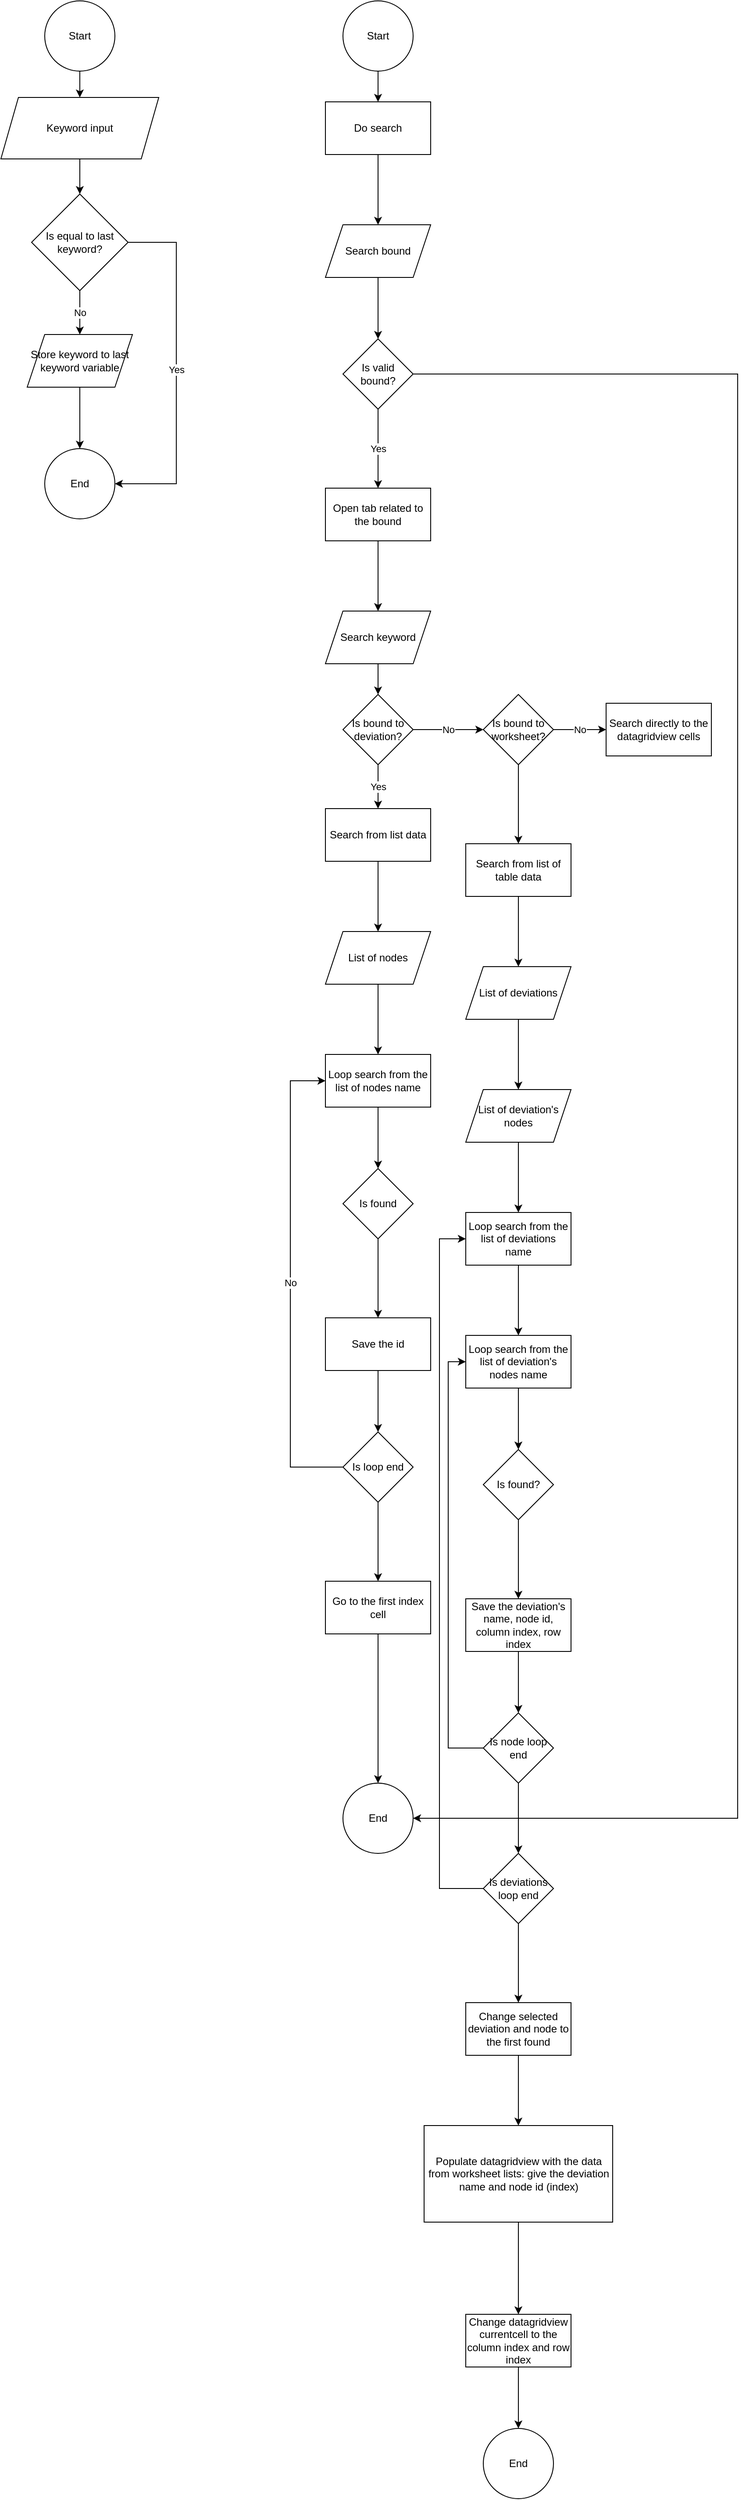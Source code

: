 <mxfile version="21.2.9" type="github">
  <diagram name="Page-1" id="9BkXzwweFVbUNhBe2nNm">
    <mxGraphModel dx="1434" dy="788" grid="1" gridSize="10" guides="1" tooltips="1" connect="1" arrows="1" fold="1" page="1" pageScale="1" pageWidth="850" pageHeight="1100" math="0" shadow="0">
      <root>
        <mxCell id="0" />
        <mxCell id="1" parent="0" />
        <mxCell id="NLFabX4vu67sbdu0pcGB-6" value="" style="edgeStyle=orthogonalEdgeStyle;rounded=0;orthogonalLoop=1;jettySize=auto;html=1;" edge="1" parent="1" source="VJtJphvIuWgEXmaXCgwG-1" target="NLFabX4vu67sbdu0pcGB-1">
          <mxGeometry relative="1" as="geometry" />
        </mxCell>
        <mxCell id="VJtJphvIuWgEXmaXCgwG-1" value="Start" style="ellipse;whiteSpace=wrap;html=1;aspect=fixed;" parent="1" vertex="1">
          <mxGeometry x="170" y="80" width="80" height="80" as="geometry" />
        </mxCell>
        <mxCell id="NLFabX4vu67sbdu0pcGB-5" value="" style="edgeStyle=orthogonalEdgeStyle;rounded=0;orthogonalLoop=1;jettySize=auto;html=1;" edge="1" parent="1" source="NLFabX4vu67sbdu0pcGB-1" target="NLFabX4vu67sbdu0pcGB-2">
          <mxGeometry relative="1" as="geometry" />
        </mxCell>
        <mxCell id="NLFabX4vu67sbdu0pcGB-1" value="Keyword input" style="shape=parallelogram;perimeter=parallelogramPerimeter;whiteSpace=wrap;html=1;fixedSize=1;" vertex="1" parent="1">
          <mxGeometry x="120" y="190" width="180" height="70" as="geometry" />
        </mxCell>
        <mxCell id="NLFabX4vu67sbdu0pcGB-4" value="No" style="edgeStyle=orthogonalEdgeStyle;rounded=0;orthogonalLoop=1;jettySize=auto;html=1;" edge="1" parent="1" source="NLFabX4vu67sbdu0pcGB-2" target="NLFabX4vu67sbdu0pcGB-3">
          <mxGeometry relative="1" as="geometry" />
        </mxCell>
        <mxCell id="NLFabX4vu67sbdu0pcGB-9" value="Yes" style="edgeStyle=orthogonalEdgeStyle;rounded=0;orthogonalLoop=1;jettySize=auto;html=1;entryX=1;entryY=0.5;entryDx=0;entryDy=0;" edge="1" parent="1" source="NLFabX4vu67sbdu0pcGB-2" target="NLFabX4vu67sbdu0pcGB-7">
          <mxGeometry relative="1" as="geometry">
            <Array as="points">
              <mxPoint x="320" y="355" />
              <mxPoint x="320" y="630" />
            </Array>
          </mxGeometry>
        </mxCell>
        <mxCell id="NLFabX4vu67sbdu0pcGB-2" value="Is equal to last keyword?" style="rhombus;whiteSpace=wrap;html=1;" vertex="1" parent="1">
          <mxGeometry x="155" y="300" width="110" height="110" as="geometry" />
        </mxCell>
        <mxCell id="NLFabX4vu67sbdu0pcGB-8" value="" style="edgeStyle=orthogonalEdgeStyle;rounded=0;orthogonalLoop=1;jettySize=auto;html=1;" edge="1" parent="1" source="NLFabX4vu67sbdu0pcGB-3" target="NLFabX4vu67sbdu0pcGB-7">
          <mxGeometry relative="1" as="geometry" />
        </mxCell>
        <mxCell id="NLFabX4vu67sbdu0pcGB-3" value="Store keyword to last keyword variable" style="shape=parallelogram;perimeter=parallelogramPerimeter;whiteSpace=wrap;html=1;fixedSize=1;" vertex="1" parent="1">
          <mxGeometry x="150" y="460" width="120" height="60" as="geometry" />
        </mxCell>
        <mxCell id="NLFabX4vu67sbdu0pcGB-7" value="End" style="ellipse;whiteSpace=wrap;html=1;" vertex="1" parent="1">
          <mxGeometry x="170" y="590" width="80" height="80" as="geometry" />
        </mxCell>
        <mxCell id="NLFabX4vu67sbdu0pcGB-16" value="" style="edgeStyle=orthogonalEdgeStyle;rounded=0;orthogonalLoop=1;jettySize=auto;html=1;" edge="1" parent="1" source="NLFabX4vu67sbdu0pcGB-14" target="NLFabX4vu67sbdu0pcGB-15">
          <mxGeometry relative="1" as="geometry" />
        </mxCell>
        <mxCell id="NLFabX4vu67sbdu0pcGB-14" value="Start" style="ellipse;whiteSpace=wrap;html=1;aspect=fixed;" vertex="1" parent="1">
          <mxGeometry x="510" y="80" width="80" height="80" as="geometry" />
        </mxCell>
        <mxCell id="NLFabX4vu67sbdu0pcGB-18" value="" style="edgeStyle=orthogonalEdgeStyle;rounded=0;orthogonalLoop=1;jettySize=auto;html=1;" edge="1" parent="1" source="NLFabX4vu67sbdu0pcGB-15" target="NLFabX4vu67sbdu0pcGB-17">
          <mxGeometry relative="1" as="geometry" />
        </mxCell>
        <mxCell id="NLFabX4vu67sbdu0pcGB-15" value="Do search" style="whiteSpace=wrap;html=1;" vertex="1" parent="1">
          <mxGeometry x="490" y="195" width="120" height="60" as="geometry" />
        </mxCell>
        <mxCell id="NLFabX4vu67sbdu0pcGB-20" value="" style="edgeStyle=orthogonalEdgeStyle;rounded=0;orthogonalLoop=1;jettySize=auto;html=1;" edge="1" parent="1" source="NLFabX4vu67sbdu0pcGB-17" target="NLFabX4vu67sbdu0pcGB-19">
          <mxGeometry relative="1" as="geometry" />
        </mxCell>
        <mxCell id="NLFabX4vu67sbdu0pcGB-17" value="Search bound" style="shape=parallelogram;perimeter=parallelogramPerimeter;whiteSpace=wrap;html=1;fixedSize=1;" vertex="1" parent="1">
          <mxGeometry x="490" y="335" width="120" height="60" as="geometry" />
        </mxCell>
        <mxCell id="NLFabX4vu67sbdu0pcGB-22" value="Yes" style="edgeStyle=orthogonalEdgeStyle;rounded=0;orthogonalLoop=1;jettySize=auto;html=1;" edge="1" parent="1" source="NLFabX4vu67sbdu0pcGB-19" target="NLFabX4vu67sbdu0pcGB-21">
          <mxGeometry relative="1" as="geometry" />
        </mxCell>
        <mxCell id="NLFabX4vu67sbdu0pcGB-45" style="edgeStyle=orthogonalEdgeStyle;rounded=0;orthogonalLoop=1;jettySize=auto;html=1;entryX=1;entryY=0.5;entryDx=0;entryDy=0;" edge="1" parent="1" source="NLFabX4vu67sbdu0pcGB-19" target="NLFabX4vu67sbdu0pcGB-43">
          <mxGeometry relative="1" as="geometry">
            <Array as="points">
              <mxPoint x="960" y="505" />
              <mxPoint x="960" y="2150" />
            </Array>
          </mxGeometry>
        </mxCell>
        <mxCell id="NLFabX4vu67sbdu0pcGB-19" value="Is valid bound?" style="rhombus;whiteSpace=wrap;html=1;" vertex="1" parent="1">
          <mxGeometry x="510" y="465" width="80" height="80" as="geometry" />
        </mxCell>
        <mxCell id="NLFabX4vu67sbdu0pcGB-24" value="" style="edgeStyle=orthogonalEdgeStyle;rounded=0;orthogonalLoop=1;jettySize=auto;html=1;" edge="1" parent="1" source="NLFabX4vu67sbdu0pcGB-21" target="NLFabX4vu67sbdu0pcGB-23">
          <mxGeometry relative="1" as="geometry" />
        </mxCell>
        <mxCell id="NLFabX4vu67sbdu0pcGB-21" value="Open tab related to the bound" style="whiteSpace=wrap;html=1;" vertex="1" parent="1">
          <mxGeometry x="490" y="635" width="120" height="60" as="geometry" />
        </mxCell>
        <mxCell id="NLFabX4vu67sbdu0pcGB-26" value="" style="edgeStyle=orthogonalEdgeStyle;rounded=0;orthogonalLoop=1;jettySize=auto;html=1;" edge="1" parent="1" source="NLFabX4vu67sbdu0pcGB-23" target="NLFabX4vu67sbdu0pcGB-25">
          <mxGeometry relative="1" as="geometry" />
        </mxCell>
        <mxCell id="NLFabX4vu67sbdu0pcGB-23" value="Search keyword" style="shape=parallelogram;perimeter=parallelogramPerimeter;whiteSpace=wrap;html=1;fixedSize=1;" vertex="1" parent="1">
          <mxGeometry x="490" y="775" width="120" height="60" as="geometry" />
        </mxCell>
        <mxCell id="NLFabX4vu67sbdu0pcGB-28" value="Yes" style="edgeStyle=orthogonalEdgeStyle;rounded=0;orthogonalLoop=1;jettySize=auto;html=1;" edge="1" parent="1" source="NLFabX4vu67sbdu0pcGB-25" target="NLFabX4vu67sbdu0pcGB-27">
          <mxGeometry relative="1" as="geometry" />
        </mxCell>
        <mxCell id="NLFabX4vu67sbdu0pcGB-47" value="No" style="edgeStyle=orthogonalEdgeStyle;rounded=0;orthogonalLoop=1;jettySize=auto;html=1;" edge="1" parent="1" source="NLFabX4vu67sbdu0pcGB-25" target="NLFabX4vu67sbdu0pcGB-46">
          <mxGeometry relative="1" as="geometry" />
        </mxCell>
        <mxCell id="NLFabX4vu67sbdu0pcGB-25" value="Is bound to deviation?" style="rhombus;whiteSpace=wrap;html=1;" vertex="1" parent="1">
          <mxGeometry x="510" y="870" width="80" height="80" as="geometry" />
        </mxCell>
        <mxCell id="NLFabX4vu67sbdu0pcGB-30" value="" style="edgeStyle=orthogonalEdgeStyle;rounded=0;orthogonalLoop=1;jettySize=auto;html=1;" edge="1" parent="1" source="NLFabX4vu67sbdu0pcGB-27" target="NLFabX4vu67sbdu0pcGB-29">
          <mxGeometry relative="1" as="geometry" />
        </mxCell>
        <mxCell id="NLFabX4vu67sbdu0pcGB-27" value="Search from list data" style="whiteSpace=wrap;html=1;" vertex="1" parent="1">
          <mxGeometry x="490" y="1000" width="120" height="60" as="geometry" />
        </mxCell>
        <mxCell id="NLFabX4vu67sbdu0pcGB-32" value="" style="edgeStyle=orthogonalEdgeStyle;rounded=0;orthogonalLoop=1;jettySize=auto;html=1;" edge="1" parent="1" source="NLFabX4vu67sbdu0pcGB-29" target="NLFabX4vu67sbdu0pcGB-31">
          <mxGeometry relative="1" as="geometry" />
        </mxCell>
        <mxCell id="NLFabX4vu67sbdu0pcGB-29" value="List of nodes" style="shape=parallelogram;perimeter=parallelogramPerimeter;whiteSpace=wrap;html=1;fixedSize=1;" vertex="1" parent="1">
          <mxGeometry x="490" y="1140" width="120" height="60" as="geometry" />
        </mxCell>
        <mxCell id="NLFabX4vu67sbdu0pcGB-34" value="" style="edgeStyle=orthogonalEdgeStyle;rounded=0;orthogonalLoop=1;jettySize=auto;html=1;" edge="1" parent="1" source="NLFabX4vu67sbdu0pcGB-31" target="NLFabX4vu67sbdu0pcGB-33">
          <mxGeometry relative="1" as="geometry" />
        </mxCell>
        <mxCell id="NLFabX4vu67sbdu0pcGB-31" value="Loop search from the list of nodes name" style="whiteSpace=wrap;html=1;" vertex="1" parent="1">
          <mxGeometry x="490" y="1280" width="120" height="60" as="geometry" />
        </mxCell>
        <mxCell id="NLFabX4vu67sbdu0pcGB-36" value="" style="edgeStyle=orthogonalEdgeStyle;rounded=0;orthogonalLoop=1;jettySize=auto;html=1;" edge="1" parent="1" source="NLFabX4vu67sbdu0pcGB-33" target="NLFabX4vu67sbdu0pcGB-35">
          <mxGeometry relative="1" as="geometry" />
        </mxCell>
        <mxCell id="NLFabX4vu67sbdu0pcGB-33" value="Is found" style="rhombus;whiteSpace=wrap;html=1;" vertex="1" parent="1">
          <mxGeometry x="510" y="1410" width="80" height="80" as="geometry" />
        </mxCell>
        <mxCell id="NLFabX4vu67sbdu0pcGB-38" value="" style="edgeStyle=orthogonalEdgeStyle;rounded=0;orthogonalLoop=1;jettySize=auto;html=1;" edge="1" parent="1" source="NLFabX4vu67sbdu0pcGB-35" target="NLFabX4vu67sbdu0pcGB-37">
          <mxGeometry relative="1" as="geometry" />
        </mxCell>
        <mxCell id="NLFabX4vu67sbdu0pcGB-35" value="Save the id" style="whiteSpace=wrap;html=1;" vertex="1" parent="1">
          <mxGeometry x="490" y="1580" width="120" height="60" as="geometry" />
        </mxCell>
        <mxCell id="NLFabX4vu67sbdu0pcGB-39" value="No" style="edgeStyle=orthogonalEdgeStyle;rounded=0;orthogonalLoop=1;jettySize=auto;html=1;entryX=0;entryY=0.5;entryDx=0;entryDy=0;" edge="1" parent="1" source="NLFabX4vu67sbdu0pcGB-37" target="NLFabX4vu67sbdu0pcGB-31">
          <mxGeometry relative="1" as="geometry">
            <Array as="points">
              <mxPoint x="450" y="1750" />
              <mxPoint x="450" y="1310" />
            </Array>
          </mxGeometry>
        </mxCell>
        <mxCell id="NLFabX4vu67sbdu0pcGB-42" value="" style="edgeStyle=orthogonalEdgeStyle;rounded=0;orthogonalLoop=1;jettySize=auto;html=1;" edge="1" parent="1" source="NLFabX4vu67sbdu0pcGB-37" target="NLFabX4vu67sbdu0pcGB-41">
          <mxGeometry relative="1" as="geometry" />
        </mxCell>
        <mxCell id="NLFabX4vu67sbdu0pcGB-37" value="Is loop end" style="rhombus;whiteSpace=wrap;html=1;" vertex="1" parent="1">
          <mxGeometry x="510" y="1710" width="80" height="80" as="geometry" />
        </mxCell>
        <mxCell id="NLFabX4vu67sbdu0pcGB-44" value="" style="edgeStyle=orthogonalEdgeStyle;rounded=0;orthogonalLoop=1;jettySize=auto;html=1;" edge="1" parent="1" source="NLFabX4vu67sbdu0pcGB-41" target="NLFabX4vu67sbdu0pcGB-43">
          <mxGeometry relative="1" as="geometry" />
        </mxCell>
        <mxCell id="NLFabX4vu67sbdu0pcGB-41" value="Go to the first index cell" style="whiteSpace=wrap;html=1;" vertex="1" parent="1">
          <mxGeometry x="490" y="1880" width="120" height="60" as="geometry" />
        </mxCell>
        <mxCell id="NLFabX4vu67sbdu0pcGB-43" value="End" style="ellipse;whiteSpace=wrap;html=1;" vertex="1" parent="1">
          <mxGeometry x="510" y="2110" width="80" height="80" as="geometry" />
        </mxCell>
        <mxCell id="NLFabX4vu67sbdu0pcGB-49" value="" style="edgeStyle=orthogonalEdgeStyle;rounded=0;orthogonalLoop=1;jettySize=auto;html=1;" edge="1" parent="1" source="NLFabX4vu67sbdu0pcGB-46" target="NLFabX4vu67sbdu0pcGB-48">
          <mxGeometry relative="1" as="geometry" />
        </mxCell>
        <mxCell id="NLFabX4vu67sbdu0pcGB-51" value="No" style="edgeStyle=orthogonalEdgeStyle;rounded=0;orthogonalLoop=1;jettySize=auto;html=1;" edge="1" parent="1" source="NLFabX4vu67sbdu0pcGB-46" target="NLFabX4vu67sbdu0pcGB-50">
          <mxGeometry relative="1" as="geometry" />
        </mxCell>
        <mxCell id="NLFabX4vu67sbdu0pcGB-46" value="Is bound to worksheet?" style="rhombus;whiteSpace=wrap;html=1;" vertex="1" parent="1">
          <mxGeometry x="670" y="870" width="80" height="80" as="geometry" />
        </mxCell>
        <mxCell id="NLFabX4vu67sbdu0pcGB-53" value="" style="edgeStyle=orthogonalEdgeStyle;rounded=0;orthogonalLoop=1;jettySize=auto;html=1;" edge="1" parent="1" source="NLFabX4vu67sbdu0pcGB-48" target="NLFabX4vu67sbdu0pcGB-52">
          <mxGeometry relative="1" as="geometry" />
        </mxCell>
        <mxCell id="NLFabX4vu67sbdu0pcGB-48" value="Search from list of table data" style="whiteSpace=wrap;html=1;" vertex="1" parent="1">
          <mxGeometry x="650" y="1040" width="120" height="60" as="geometry" />
        </mxCell>
        <mxCell id="NLFabX4vu67sbdu0pcGB-50" value="Search directly to the datagridview cells" style="whiteSpace=wrap;html=1;" vertex="1" parent="1">
          <mxGeometry x="810" y="880" width="120" height="60" as="geometry" />
        </mxCell>
        <mxCell id="NLFabX4vu67sbdu0pcGB-55" value="" style="edgeStyle=orthogonalEdgeStyle;rounded=0;orthogonalLoop=1;jettySize=auto;html=1;" edge="1" parent="1" source="NLFabX4vu67sbdu0pcGB-52" target="NLFabX4vu67sbdu0pcGB-54">
          <mxGeometry relative="1" as="geometry" />
        </mxCell>
        <mxCell id="NLFabX4vu67sbdu0pcGB-52" value="List of deviations" style="shape=parallelogram;perimeter=parallelogramPerimeter;whiteSpace=wrap;html=1;fixedSize=1;" vertex="1" parent="1">
          <mxGeometry x="650" y="1180" width="120" height="60" as="geometry" />
        </mxCell>
        <mxCell id="NLFabX4vu67sbdu0pcGB-57" value="" style="edgeStyle=orthogonalEdgeStyle;rounded=0;orthogonalLoop=1;jettySize=auto;html=1;" edge="1" parent="1" source="NLFabX4vu67sbdu0pcGB-54" target="NLFabX4vu67sbdu0pcGB-56">
          <mxGeometry relative="1" as="geometry" />
        </mxCell>
        <mxCell id="NLFabX4vu67sbdu0pcGB-54" value="List of deviation&#39;s nodes" style="shape=parallelogram;perimeter=parallelogramPerimeter;whiteSpace=wrap;html=1;fixedSize=1;" vertex="1" parent="1">
          <mxGeometry x="650" y="1320" width="120" height="60" as="geometry" />
        </mxCell>
        <mxCell id="NLFabX4vu67sbdu0pcGB-59" value="" style="edgeStyle=orthogonalEdgeStyle;rounded=0;orthogonalLoop=1;jettySize=auto;html=1;" edge="1" parent="1" source="NLFabX4vu67sbdu0pcGB-56" target="NLFabX4vu67sbdu0pcGB-58">
          <mxGeometry relative="1" as="geometry" />
        </mxCell>
        <mxCell id="NLFabX4vu67sbdu0pcGB-56" value="Loop search from the list of deviations name" style="whiteSpace=wrap;html=1;" vertex="1" parent="1">
          <mxGeometry x="650" y="1460" width="120" height="60" as="geometry" />
        </mxCell>
        <mxCell id="NLFabX4vu67sbdu0pcGB-61" value="" style="edgeStyle=orthogonalEdgeStyle;rounded=0;orthogonalLoop=1;jettySize=auto;html=1;" edge="1" parent="1" source="NLFabX4vu67sbdu0pcGB-58" target="NLFabX4vu67sbdu0pcGB-60">
          <mxGeometry relative="1" as="geometry" />
        </mxCell>
        <mxCell id="NLFabX4vu67sbdu0pcGB-58" value="Loop search from the list of deviation&#39;s nodes name" style="whiteSpace=wrap;html=1;" vertex="1" parent="1">
          <mxGeometry x="650" y="1600" width="120" height="60" as="geometry" />
        </mxCell>
        <mxCell id="NLFabX4vu67sbdu0pcGB-63" value="" style="edgeStyle=orthogonalEdgeStyle;rounded=0;orthogonalLoop=1;jettySize=auto;html=1;" edge="1" parent="1" source="NLFabX4vu67sbdu0pcGB-60" target="NLFabX4vu67sbdu0pcGB-62">
          <mxGeometry relative="1" as="geometry" />
        </mxCell>
        <mxCell id="NLFabX4vu67sbdu0pcGB-60" value="Is found?" style="rhombus;whiteSpace=wrap;html=1;" vertex="1" parent="1">
          <mxGeometry x="670" y="1730" width="80" height="80" as="geometry" />
        </mxCell>
        <mxCell id="NLFabX4vu67sbdu0pcGB-65" value="" style="edgeStyle=orthogonalEdgeStyle;rounded=0;orthogonalLoop=1;jettySize=auto;html=1;" edge="1" parent="1" source="NLFabX4vu67sbdu0pcGB-62" target="NLFabX4vu67sbdu0pcGB-64">
          <mxGeometry relative="1" as="geometry" />
        </mxCell>
        <mxCell id="NLFabX4vu67sbdu0pcGB-62" value="Save the deviation&#39;s name, node id, column index, row index" style="whiteSpace=wrap;html=1;" vertex="1" parent="1">
          <mxGeometry x="650" y="1900" width="120" height="60" as="geometry" />
        </mxCell>
        <mxCell id="NLFabX4vu67sbdu0pcGB-67" value="" style="edgeStyle=orthogonalEdgeStyle;rounded=0;orthogonalLoop=1;jettySize=auto;html=1;" edge="1" parent="1" source="NLFabX4vu67sbdu0pcGB-64" target="NLFabX4vu67sbdu0pcGB-66">
          <mxGeometry relative="1" as="geometry" />
        </mxCell>
        <mxCell id="NLFabX4vu67sbdu0pcGB-68" style="edgeStyle=orthogonalEdgeStyle;rounded=0;orthogonalLoop=1;jettySize=auto;html=1;entryX=0;entryY=0.5;entryDx=0;entryDy=0;" edge="1" parent="1" source="NLFabX4vu67sbdu0pcGB-64" target="NLFabX4vu67sbdu0pcGB-58">
          <mxGeometry relative="1" as="geometry">
            <Array as="points">
              <mxPoint x="630" y="2070" />
              <mxPoint x="630" y="1630" />
            </Array>
          </mxGeometry>
        </mxCell>
        <mxCell id="NLFabX4vu67sbdu0pcGB-64" value="Is node loop end" style="rhombus;whiteSpace=wrap;html=1;" vertex="1" parent="1">
          <mxGeometry x="670" y="2030" width="80" height="80" as="geometry" />
        </mxCell>
        <mxCell id="NLFabX4vu67sbdu0pcGB-69" style="edgeStyle=orthogonalEdgeStyle;rounded=0;orthogonalLoop=1;jettySize=auto;html=1;entryX=0;entryY=0.5;entryDx=0;entryDy=0;" edge="1" parent="1" source="NLFabX4vu67sbdu0pcGB-66" target="NLFabX4vu67sbdu0pcGB-56">
          <mxGeometry relative="1" as="geometry">
            <Array as="points">
              <mxPoint x="620" y="2230" />
              <mxPoint x="620" y="1490" />
            </Array>
          </mxGeometry>
        </mxCell>
        <mxCell id="NLFabX4vu67sbdu0pcGB-71" value="" style="edgeStyle=orthogonalEdgeStyle;rounded=0;orthogonalLoop=1;jettySize=auto;html=1;" edge="1" parent="1" source="NLFabX4vu67sbdu0pcGB-66" target="NLFabX4vu67sbdu0pcGB-70">
          <mxGeometry relative="1" as="geometry" />
        </mxCell>
        <mxCell id="NLFabX4vu67sbdu0pcGB-66" value="Is deviations loop end" style="rhombus;whiteSpace=wrap;html=1;" vertex="1" parent="1">
          <mxGeometry x="670" y="2190" width="80" height="80" as="geometry" />
        </mxCell>
        <mxCell id="NLFabX4vu67sbdu0pcGB-73" value="" style="edgeStyle=orthogonalEdgeStyle;rounded=0;orthogonalLoop=1;jettySize=auto;html=1;" edge="1" parent="1" source="NLFabX4vu67sbdu0pcGB-70" target="NLFabX4vu67sbdu0pcGB-72">
          <mxGeometry relative="1" as="geometry" />
        </mxCell>
        <mxCell id="NLFabX4vu67sbdu0pcGB-70" value="Change selected deviation and node to the first found" style="whiteSpace=wrap;html=1;" vertex="1" parent="1">
          <mxGeometry x="650" y="2360" width="120" height="60" as="geometry" />
        </mxCell>
        <mxCell id="NLFabX4vu67sbdu0pcGB-75" value="" style="edgeStyle=orthogonalEdgeStyle;rounded=0;orthogonalLoop=1;jettySize=auto;html=1;" edge="1" parent="1" source="NLFabX4vu67sbdu0pcGB-72" target="NLFabX4vu67sbdu0pcGB-74">
          <mxGeometry relative="1" as="geometry" />
        </mxCell>
        <mxCell id="NLFabX4vu67sbdu0pcGB-72" value="Populate datagridview with the data from worksheet lists: give the deviation name and node id (index)" style="whiteSpace=wrap;html=1;" vertex="1" parent="1">
          <mxGeometry x="602.5" y="2500" width="215" height="110" as="geometry" />
        </mxCell>
        <mxCell id="NLFabX4vu67sbdu0pcGB-77" value="" style="edgeStyle=orthogonalEdgeStyle;rounded=0;orthogonalLoop=1;jettySize=auto;html=1;" edge="1" parent="1" source="NLFabX4vu67sbdu0pcGB-74" target="NLFabX4vu67sbdu0pcGB-76">
          <mxGeometry relative="1" as="geometry" />
        </mxCell>
        <mxCell id="NLFabX4vu67sbdu0pcGB-74" value="Change datagridview currentcell to the column index and row index" style="whiteSpace=wrap;html=1;" vertex="1" parent="1">
          <mxGeometry x="650" y="2715" width="120" height="60" as="geometry" />
        </mxCell>
        <mxCell id="NLFabX4vu67sbdu0pcGB-76" value="End" style="ellipse;whiteSpace=wrap;html=1;" vertex="1" parent="1">
          <mxGeometry x="670" y="2845" width="80" height="80" as="geometry" />
        </mxCell>
      </root>
    </mxGraphModel>
  </diagram>
</mxfile>
